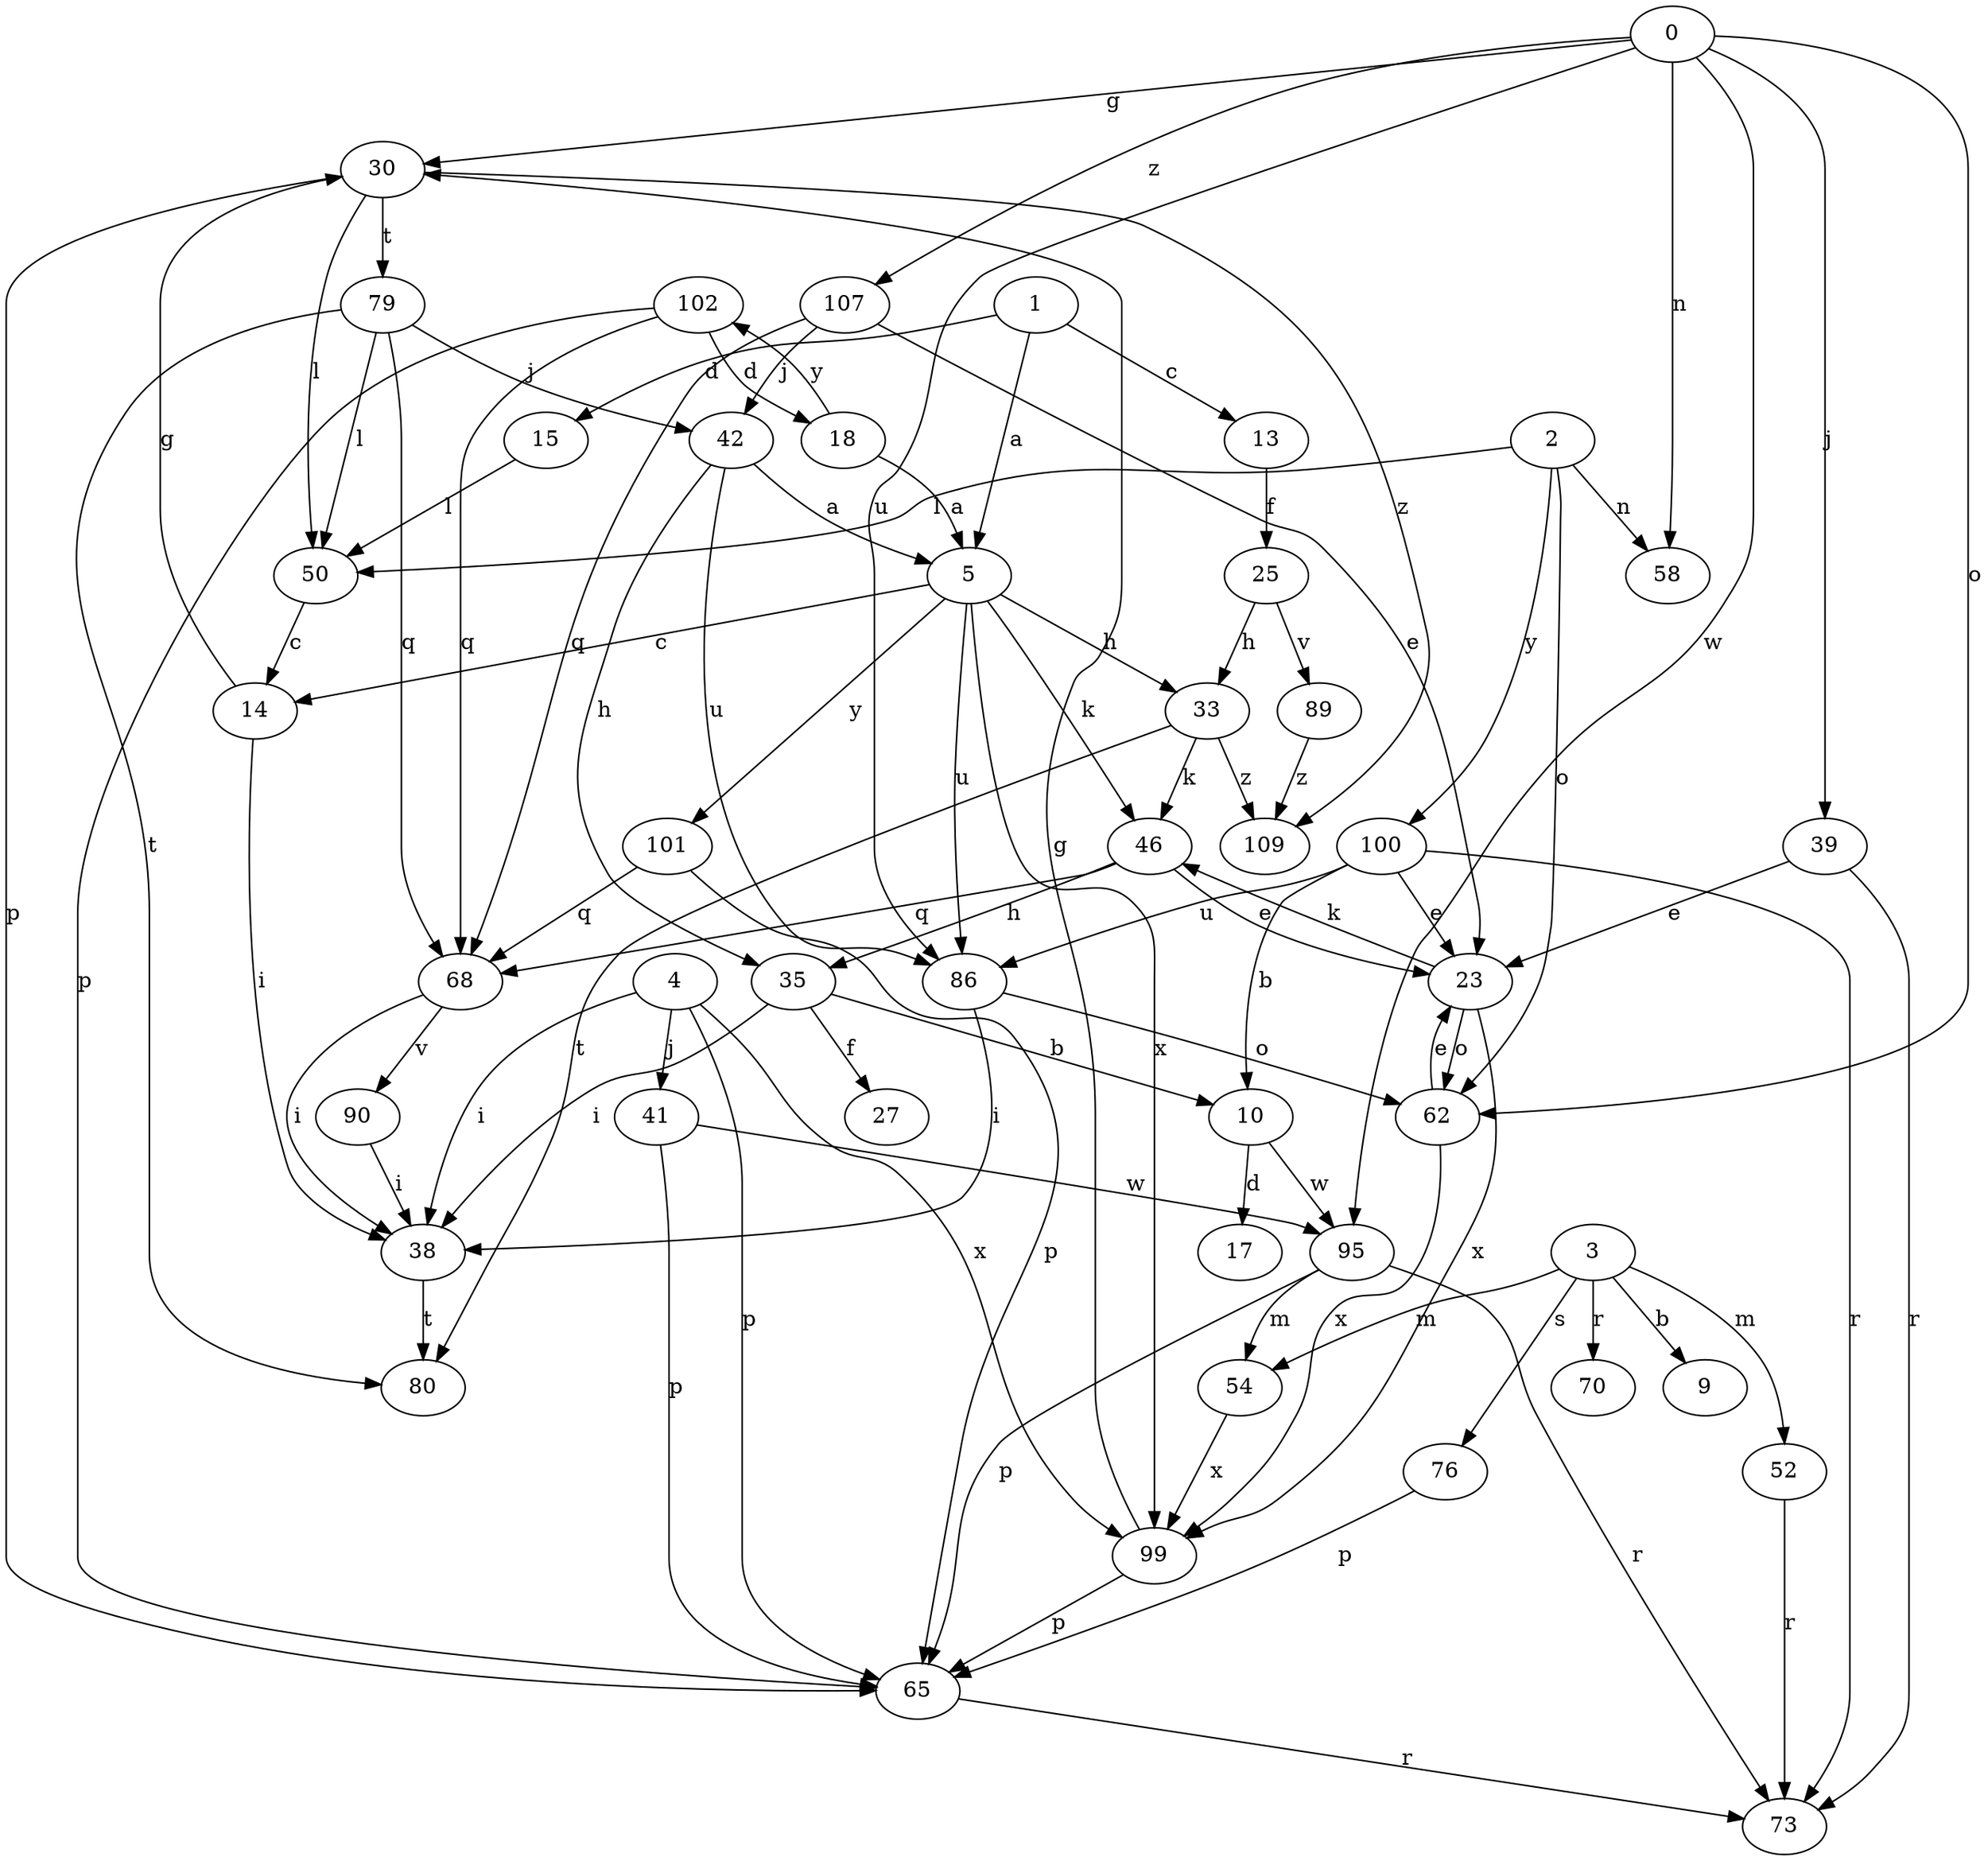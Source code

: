 strict digraph  {
0;
1;
2;
3;
4;
5;
9;
10;
13;
14;
15;
17;
18;
23;
25;
27;
30;
33;
35;
38;
39;
41;
42;
46;
50;
52;
54;
58;
62;
65;
68;
70;
73;
76;
79;
80;
86;
89;
90;
95;
99;
100;
101;
102;
107;
109;
0 -> 30  [label=g];
0 -> 39  [label=j];
0 -> 58  [label=n];
0 -> 62  [label=o];
0 -> 86  [label=u];
0 -> 95  [label=w];
0 -> 107  [label=z];
1 -> 5  [label=a];
1 -> 13  [label=c];
1 -> 15  [label=d];
2 -> 50  [label=l];
2 -> 58  [label=n];
2 -> 62  [label=o];
2 -> 100  [label=y];
3 -> 9  [label=b];
3 -> 52  [label=m];
3 -> 54  [label=m];
3 -> 70  [label=r];
3 -> 76  [label=s];
4 -> 38  [label=i];
4 -> 41  [label=j];
4 -> 65  [label=p];
4 -> 99  [label=x];
5 -> 14  [label=c];
5 -> 33  [label=h];
5 -> 46  [label=k];
5 -> 86  [label=u];
5 -> 99  [label=x];
5 -> 101  [label=y];
10 -> 17  [label=d];
10 -> 95  [label=w];
13 -> 25  [label=f];
14 -> 30  [label=g];
14 -> 38  [label=i];
15 -> 50  [label=l];
18 -> 5  [label=a];
18 -> 102  [label=y];
23 -> 46  [label=k];
23 -> 62  [label=o];
23 -> 99  [label=x];
25 -> 33  [label=h];
25 -> 89  [label=v];
30 -> 50  [label=l];
30 -> 65  [label=p];
30 -> 79  [label=t];
30 -> 109  [label=z];
33 -> 46  [label=k];
33 -> 80  [label=t];
33 -> 109  [label=z];
35 -> 10  [label=b];
35 -> 27  [label=f];
35 -> 38  [label=i];
38 -> 80  [label=t];
39 -> 23  [label=e];
39 -> 73  [label=r];
41 -> 65  [label=p];
41 -> 95  [label=w];
42 -> 5  [label=a];
42 -> 35  [label=h];
42 -> 86  [label=u];
46 -> 23  [label=e];
46 -> 35  [label=h];
46 -> 68  [label=q];
50 -> 14  [label=c];
52 -> 73  [label=r];
54 -> 99  [label=x];
62 -> 23  [label=e];
62 -> 99  [label=x];
65 -> 73  [label=r];
68 -> 38  [label=i];
68 -> 90  [label=v];
76 -> 65  [label=p];
79 -> 42  [label=j];
79 -> 50  [label=l];
79 -> 68  [label=q];
79 -> 80  [label=t];
86 -> 38  [label=i];
86 -> 62  [label=o];
89 -> 109  [label=z];
90 -> 38  [label=i];
95 -> 54  [label=m];
95 -> 65  [label=p];
95 -> 73  [label=r];
99 -> 30  [label=g];
99 -> 65  [label=p];
100 -> 10  [label=b];
100 -> 23  [label=e];
100 -> 73  [label=r];
100 -> 86  [label=u];
101 -> 65  [label=p];
101 -> 68  [label=q];
102 -> 18  [label=d];
102 -> 65  [label=p];
102 -> 68  [label=q];
107 -> 23  [label=e];
107 -> 42  [label=j];
107 -> 68  [label=q];
}
